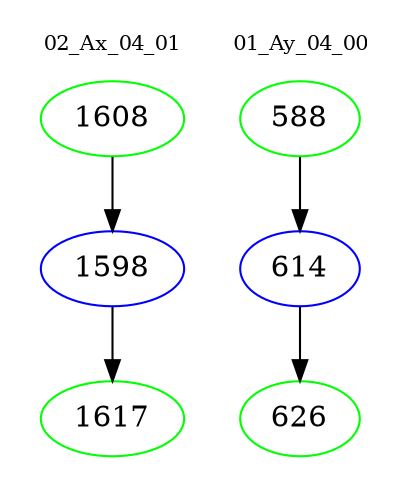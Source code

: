 digraph{
subgraph cluster_0 {
color = white
label = "02_Ax_04_01";
fontsize=10;
T0_1608 [label="1608", color="green"]
T0_1608 -> T0_1598 [color="black"]
T0_1598 [label="1598", color="blue"]
T0_1598 -> T0_1617 [color="black"]
T0_1617 [label="1617", color="green"]
}
subgraph cluster_1 {
color = white
label = "01_Ay_04_00";
fontsize=10;
T1_588 [label="588", color="green"]
T1_588 -> T1_614 [color="black"]
T1_614 [label="614", color="blue"]
T1_614 -> T1_626 [color="black"]
T1_626 [label="626", color="green"]
}
}
